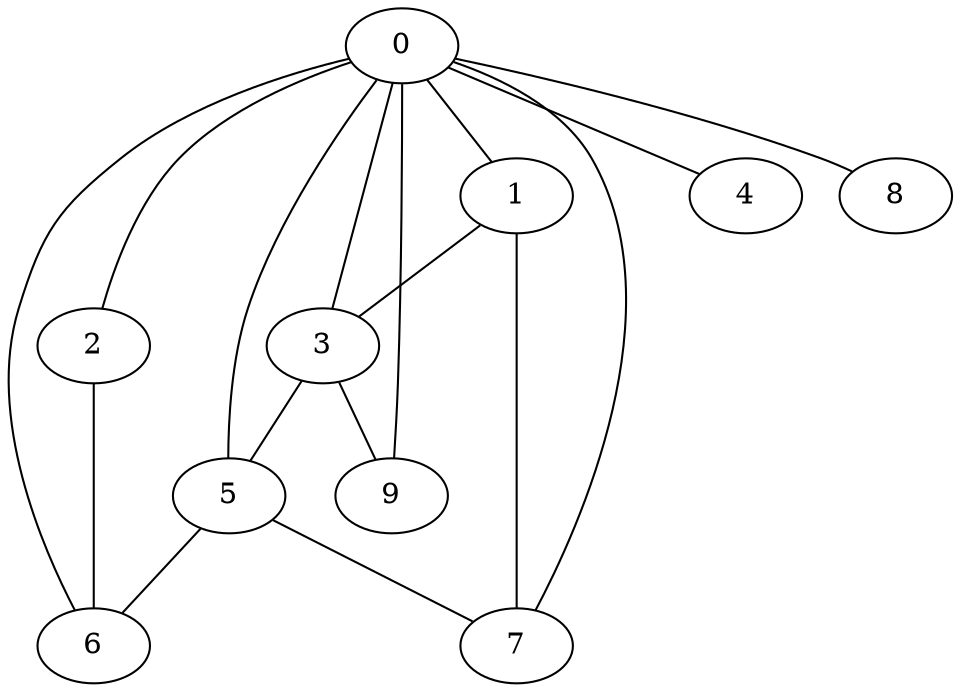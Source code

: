 
graph graphname {
    0 -- 1
0 -- 2
0 -- 3
0 -- 4
0 -- 5
0 -- 6
0 -- 7
0 -- 8
0 -- 9
1 -- 3
1 -- 7
2 -- 6
3 -- 9
3 -- 5
5 -- 6
5 -- 7

}
